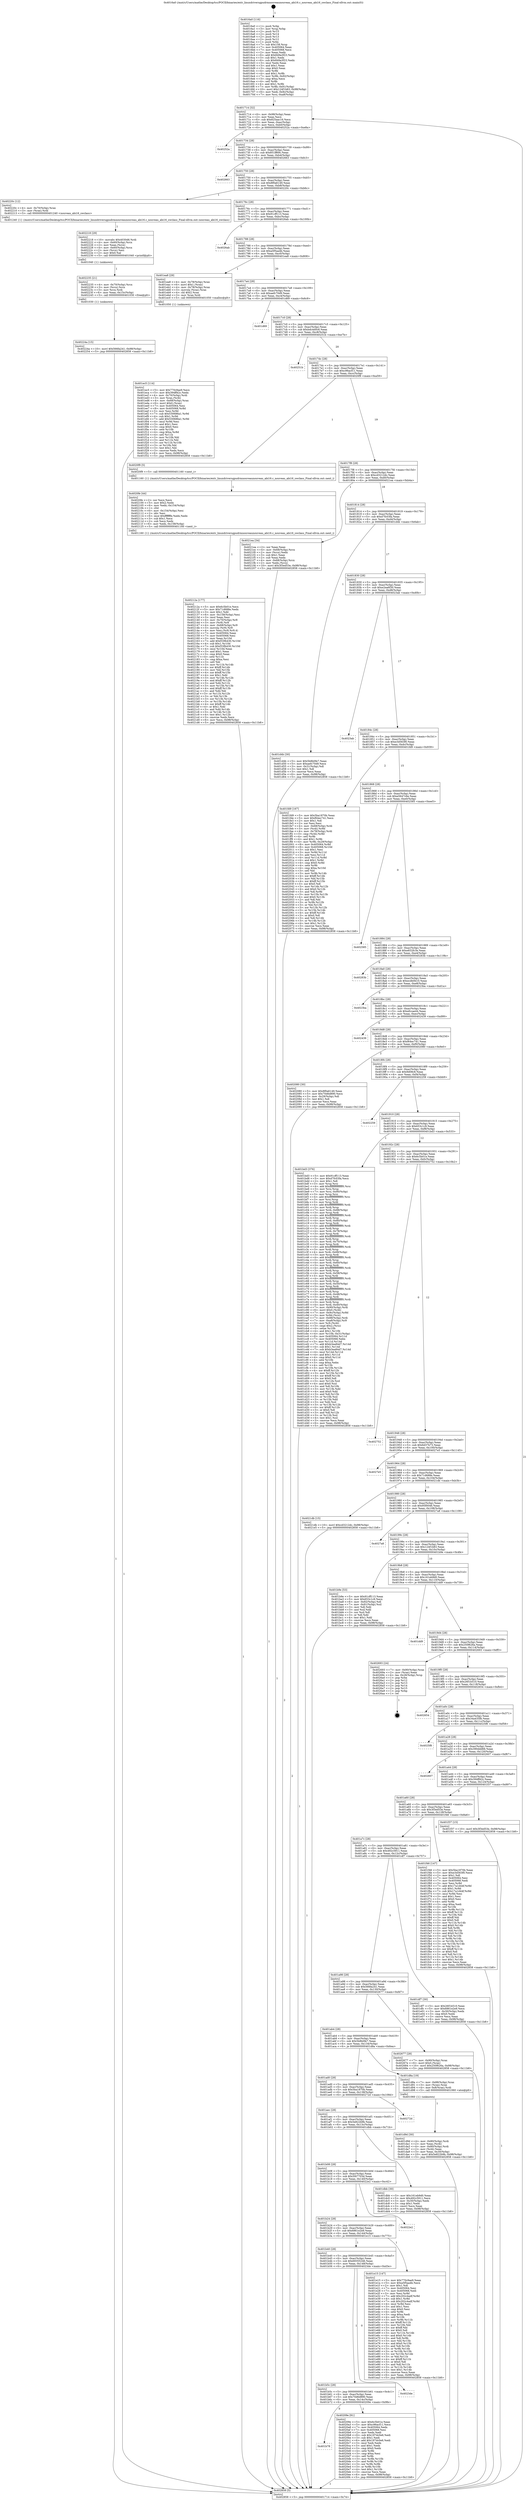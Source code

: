 digraph "0x4016a0" {
  label = "0x4016a0 (/mnt/c/Users/mathe/Desktop/tcc/POCII/binaries/extr_linuxdriversgpudrmnouveaunouveau_abi16.c_nouveau_abi16_swclass_Final-ollvm.out::main(0))"
  labelloc = "t"
  node[shape=record]

  Entry [label="",width=0.3,height=0.3,shape=circle,fillcolor=black,style=filled]
  "0x401714" [label="{
     0x401714 [32]\l
     | [instrs]\l
     &nbsp;&nbsp;0x401714 \<+6\>: mov -0x98(%rbp),%eax\l
     &nbsp;&nbsp;0x40171a \<+2\>: mov %eax,%ecx\l
     &nbsp;&nbsp;0x40171c \<+6\>: sub $0x825aac16,%ecx\l
     &nbsp;&nbsp;0x401722 \<+6\>: mov %eax,-0xac(%rbp)\l
     &nbsp;&nbsp;0x401728 \<+6\>: mov %ecx,-0xb0(%rbp)\l
     &nbsp;&nbsp;0x40172e \<+6\>: je 000000000040252a \<main+0xe8a\>\l
  }"]
  "0x40252a" [label="{
     0x40252a\l
  }", style=dashed]
  "0x401734" [label="{
     0x401734 [28]\l
     | [instrs]\l
     &nbsp;&nbsp;0x401734 \<+5\>: jmp 0000000000401739 \<main+0x99\>\l
     &nbsp;&nbsp;0x401739 \<+6\>: mov -0xac(%rbp),%eax\l
     &nbsp;&nbsp;0x40173f \<+5\>: sub $0x851ff69c,%eax\l
     &nbsp;&nbsp;0x401744 \<+6\>: mov %eax,-0xb4(%rbp)\l
     &nbsp;&nbsp;0x40174a \<+6\>: je 0000000000402663 \<main+0xfc3\>\l
  }"]
  Exit [label="",width=0.3,height=0.3,shape=circle,fillcolor=black,style=filled,peripheries=2]
  "0x402663" [label="{
     0x402663\l
  }", style=dashed]
  "0x401750" [label="{
     0x401750 [28]\l
     | [instrs]\l
     &nbsp;&nbsp;0x401750 \<+5\>: jmp 0000000000401755 \<main+0xb5\>\l
     &nbsp;&nbsp;0x401755 \<+6\>: mov -0xac(%rbp),%eax\l
     &nbsp;&nbsp;0x40175b \<+5\>: sub $0x8f0a6149,%eax\l
     &nbsp;&nbsp;0x401760 \<+6\>: mov %eax,-0xb8(%rbp)\l
     &nbsp;&nbsp;0x401766 \<+6\>: je 000000000040220c \<main+0xb6c\>\l
  }"]
  "0x40224a" [label="{
     0x40224a [15]\l
     | [instrs]\l
     &nbsp;&nbsp;0x40224a \<+10\>: movl $0x566fa241,-0x98(%rbp)\l
     &nbsp;&nbsp;0x402254 \<+5\>: jmp 0000000000402858 \<main+0x11b8\>\l
  }"]
  "0x40220c" [label="{
     0x40220c [12]\l
     | [instrs]\l
     &nbsp;&nbsp;0x40220c \<+4\>: mov -0x70(%rbp),%rax\l
     &nbsp;&nbsp;0x402210 \<+3\>: mov (%rax),%rdi\l
     &nbsp;&nbsp;0x402213 \<+5\>: call 0000000000401240 \<nouveau_abi16_swclass\>\l
     | [calls]\l
     &nbsp;&nbsp;0x401240 \{1\} (/mnt/c/Users/mathe/Desktop/tcc/POCII/binaries/extr_linuxdriversgpudrmnouveaunouveau_abi16.c_nouveau_abi16_swclass_Final-ollvm.out::nouveau_abi16_swclass)\l
  }"]
  "0x40176c" [label="{
     0x40176c [28]\l
     | [instrs]\l
     &nbsp;&nbsp;0x40176c \<+5\>: jmp 0000000000401771 \<main+0xd1\>\l
     &nbsp;&nbsp;0x401771 \<+6\>: mov -0xac(%rbp),%eax\l
     &nbsp;&nbsp;0x401777 \<+5\>: sub $0x91cff113,%eax\l
     &nbsp;&nbsp;0x40177c \<+6\>: mov %eax,-0xbc(%rbp)\l
     &nbsp;&nbsp;0x401782 \<+6\>: je 00000000004026ab \<main+0x100b\>\l
  }"]
  "0x402235" [label="{
     0x402235 [21]\l
     | [instrs]\l
     &nbsp;&nbsp;0x402235 \<+4\>: mov -0x70(%rbp),%rcx\l
     &nbsp;&nbsp;0x402239 \<+3\>: mov (%rcx),%rcx\l
     &nbsp;&nbsp;0x40223c \<+3\>: mov %rcx,%rdi\l
     &nbsp;&nbsp;0x40223f \<+6\>: mov %eax,-0x15c(%rbp)\l
     &nbsp;&nbsp;0x402245 \<+5\>: call 0000000000401030 \<free@plt\>\l
     | [calls]\l
     &nbsp;&nbsp;0x401030 \{1\} (unknown)\l
  }"]
  "0x4026ab" [label="{
     0x4026ab\l
  }", style=dashed]
  "0x401788" [label="{
     0x401788 [28]\l
     | [instrs]\l
     &nbsp;&nbsp;0x401788 \<+5\>: jmp 000000000040178d \<main+0xed\>\l
     &nbsp;&nbsp;0x40178d \<+6\>: mov -0xac(%rbp),%eax\l
     &nbsp;&nbsp;0x401793 \<+5\>: sub $0xa5f5aa4b,%eax\l
     &nbsp;&nbsp;0x401798 \<+6\>: mov %eax,-0xc0(%rbp)\l
     &nbsp;&nbsp;0x40179e \<+6\>: je 0000000000401ea8 \<main+0x808\>\l
  }"]
  "0x402218" [label="{
     0x402218 [29]\l
     | [instrs]\l
     &nbsp;&nbsp;0x402218 \<+10\>: movabs $0x4030d6,%rdi\l
     &nbsp;&nbsp;0x402222 \<+4\>: mov -0x60(%rbp),%rcx\l
     &nbsp;&nbsp;0x402226 \<+2\>: mov %eax,(%rcx)\l
     &nbsp;&nbsp;0x402228 \<+4\>: mov -0x60(%rbp),%rcx\l
     &nbsp;&nbsp;0x40222c \<+2\>: mov (%rcx),%esi\l
     &nbsp;&nbsp;0x40222e \<+2\>: mov $0x0,%al\l
     &nbsp;&nbsp;0x402230 \<+5\>: call 0000000000401040 \<printf@plt\>\l
     | [calls]\l
     &nbsp;&nbsp;0x401040 \{1\} (unknown)\l
  }"]
  "0x401ea8" [label="{
     0x401ea8 [29]\l
     | [instrs]\l
     &nbsp;&nbsp;0x401ea8 \<+4\>: mov -0x78(%rbp),%rax\l
     &nbsp;&nbsp;0x401eac \<+6\>: movl $0x1,(%rax)\l
     &nbsp;&nbsp;0x401eb2 \<+4\>: mov -0x78(%rbp),%rax\l
     &nbsp;&nbsp;0x401eb6 \<+3\>: movslq (%rax),%rax\l
     &nbsp;&nbsp;0x401eb9 \<+4\>: shl $0x2,%rax\l
     &nbsp;&nbsp;0x401ebd \<+3\>: mov %rax,%rdi\l
     &nbsp;&nbsp;0x401ec0 \<+5\>: call 0000000000401050 \<malloc@plt\>\l
     | [calls]\l
     &nbsp;&nbsp;0x401050 \{1\} (unknown)\l
  }"]
  "0x4017a4" [label="{
     0x4017a4 [28]\l
     | [instrs]\l
     &nbsp;&nbsp;0x4017a4 \<+5\>: jmp 00000000004017a9 \<main+0x109\>\l
     &nbsp;&nbsp;0x4017a9 \<+6\>: mov -0xac(%rbp),%eax\l
     &nbsp;&nbsp;0x4017af \<+5\>: sub $0xaefc70d9,%eax\l
     &nbsp;&nbsp;0x4017b4 \<+6\>: mov %eax,-0xc4(%rbp)\l
     &nbsp;&nbsp;0x4017ba \<+6\>: je 0000000000401d69 \<main+0x6c9\>\l
  }"]
  "0x40212a" [label="{
     0x40212a [177]\l
     | [instrs]\l
     &nbsp;&nbsp;0x40212a \<+5\>: mov $0x6c5b01e,%ecx\l
     &nbsp;&nbsp;0x40212f \<+5\>: mov $0x71d688e,%edx\l
     &nbsp;&nbsp;0x402134 \<+3\>: mov $0x1,%dil\l
     &nbsp;&nbsp;0x402137 \<+6\>: mov -0x158(%rbp),%esi\l
     &nbsp;&nbsp;0x40213d \<+3\>: imul %eax,%esi\l
     &nbsp;&nbsp;0x402140 \<+4\>: mov -0x70(%rbp),%r8\l
     &nbsp;&nbsp;0x402144 \<+3\>: mov (%r8),%r8\l
     &nbsp;&nbsp;0x402147 \<+4\>: mov -0x68(%rbp),%r9\l
     &nbsp;&nbsp;0x40214b \<+3\>: movslq (%r9),%r9\l
     &nbsp;&nbsp;0x40214e \<+4\>: mov %esi,(%r8,%r9,4)\l
     &nbsp;&nbsp;0x402152 \<+7\>: mov 0x405064,%eax\l
     &nbsp;&nbsp;0x402159 \<+7\>: mov 0x405068,%esi\l
     &nbsp;&nbsp;0x402160 \<+3\>: mov %eax,%r10d\l
     &nbsp;&nbsp;0x402163 \<+7\>: add $0xf33fb430,%r10d\l
     &nbsp;&nbsp;0x40216a \<+4\>: sub $0x1,%r10d\l
     &nbsp;&nbsp;0x40216e \<+7\>: sub $0xf33fb430,%r10d\l
     &nbsp;&nbsp;0x402175 \<+4\>: imul %r10d,%eax\l
     &nbsp;&nbsp;0x402179 \<+3\>: and $0x1,%eax\l
     &nbsp;&nbsp;0x40217c \<+3\>: cmp $0x0,%eax\l
     &nbsp;&nbsp;0x40217f \<+4\>: sete %r11b\l
     &nbsp;&nbsp;0x402183 \<+3\>: cmp $0xa,%esi\l
     &nbsp;&nbsp;0x402186 \<+3\>: setl %bl\l
     &nbsp;&nbsp;0x402189 \<+3\>: mov %r11b,%r14b\l
     &nbsp;&nbsp;0x40218c \<+4\>: xor $0xff,%r14b\l
     &nbsp;&nbsp;0x402190 \<+3\>: mov %bl,%r15b\l
     &nbsp;&nbsp;0x402193 \<+4\>: xor $0xff,%r15b\l
     &nbsp;&nbsp;0x402197 \<+4\>: xor $0x1,%dil\l
     &nbsp;&nbsp;0x40219b \<+3\>: mov %r14b,%r12b\l
     &nbsp;&nbsp;0x40219e \<+4\>: and $0xff,%r12b\l
     &nbsp;&nbsp;0x4021a2 \<+3\>: and %dil,%r11b\l
     &nbsp;&nbsp;0x4021a5 \<+3\>: mov %r15b,%r13b\l
     &nbsp;&nbsp;0x4021a8 \<+4\>: and $0xff,%r13b\l
     &nbsp;&nbsp;0x4021ac \<+3\>: and %dil,%bl\l
     &nbsp;&nbsp;0x4021af \<+3\>: or %r11b,%r12b\l
     &nbsp;&nbsp;0x4021b2 \<+3\>: or %bl,%r13b\l
     &nbsp;&nbsp;0x4021b5 \<+3\>: xor %r13b,%r12b\l
     &nbsp;&nbsp;0x4021b8 \<+3\>: or %r15b,%r14b\l
     &nbsp;&nbsp;0x4021bb \<+4\>: xor $0xff,%r14b\l
     &nbsp;&nbsp;0x4021bf \<+4\>: or $0x1,%dil\l
     &nbsp;&nbsp;0x4021c3 \<+3\>: and %dil,%r14b\l
     &nbsp;&nbsp;0x4021c6 \<+3\>: or %r14b,%r12b\l
     &nbsp;&nbsp;0x4021c9 \<+4\>: test $0x1,%r12b\l
     &nbsp;&nbsp;0x4021cd \<+3\>: cmovne %edx,%ecx\l
     &nbsp;&nbsp;0x4021d0 \<+6\>: mov %ecx,-0x98(%rbp)\l
     &nbsp;&nbsp;0x4021d6 \<+5\>: jmp 0000000000402858 \<main+0x11b8\>\l
  }"]
  "0x401d69" [label="{
     0x401d69\l
  }", style=dashed]
  "0x4017c0" [label="{
     0x4017c0 [28]\l
     | [instrs]\l
     &nbsp;&nbsp;0x4017c0 \<+5\>: jmp 00000000004017c5 \<main+0x125\>\l
     &nbsp;&nbsp;0x4017c5 \<+6\>: mov -0xac(%rbp),%eax\l
     &nbsp;&nbsp;0x4017cb \<+5\>: sub $0xbdc4d0c6,%eax\l
     &nbsp;&nbsp;0x4017d0 \<+6\>: mov %eax,-0xc8(%rbp)\l
     &nbsp;&nbsp;0x4017d6 \<+6\>: je 000000000040251b \<main+0xe7b\>\l
  }"]
  "0x4020fe" [label="{
     0x4020fe [44]\l
     | [instrs]\l
     &nbsp;&nbsp;0x4020fe \<+2\>: xor %ecx,%ecx\l
     &nbsp;&nbsp;0x402100 \<+5\>: mov $0x2,%edx\l
     &nbsp;&nbsp;0x402105 \<+6\>: mov %edx,-0x154(%rbp)\l
     &nbsp;&nbsp;0x40210b \<+1\>: cltd\l
     &nbsp;&nbsp;0x40210c \<+6\>: mov -0x154(%rbp),%esi\l
     &nbsp;&nbsp;0x402112 \<+2\>: idiv %esi\l
     &nbsp;&nbsp;0x402114 \<+6\>: imul $0xfffffffe,%edx,%edx\l
     &nbsp;&nbsp;0x40211a \<+3\>: sub $0x1,%ecx\l
     &nbsp;&nbsp;0x40211d \<+2\>: sub %ecx,%edx\l
     &nbsp;&nbsp;0x40211f \<+6\>: mov %edx,-0x158(%rbp)\l
     &nbsp;&nbsp;0x402125 \<+5\>: call 0000000000401160 \<next_i\>\l
     | [calls]\l
     &nbsp;&nbsp;0x401160 \{1\} (/mnt/c/Users/mathe/Desktop/tcc/POCII/binaries/extr_linuxdriversgpudrmnouveaunouveau_abi16.c_nouveau_abi16_swclass_Final-ollvm.out::next_i)\l
  }"]
  "0x40251b" [label="{
     0x40251b\l
  }", style=dashed]
  "0x4017dc" [label="{
     0x4017dc [28]\l
     | [instrs]\l
     &nbsp;&nbsp;0x4017dc \<+5\>: jmp 00000000004017e1 \<main+0x141\>\l
     &nbsp;&nbsp;0x4017e1 \<+6\>: mov -0xac(%rbp),%eax\l
     &nbsp;&nbsp;0x4017e7 \<+5\>: sub $0xc96acf11,%eax\l
     &nbsp;&nbsp;0x4017ec \<+6\>: mov %eax,-0xcc(%rbp)\l
     &nbsp;&nbsp;0x4017f2 \<+6\>: je 00000000004020f9 \<main+0xa59\>\l
  }"]
  "0x401b78" [label="{
     0x401b78\l
  }", style=dashed]
  "0x4020f9" [label="{
     0x4020f9 [5]\l
     | [instrs]\l
     &nbsp;&nbsp;0x4020f9 \<+5\>: call 0000000000401160 \<next_i\>\l
     | [calls]\l
     &nbsp;&nbsp;0x401160 \{1\} (/mnt/c/Users/mathe/Desktop/tcc/POCII/binaries/extr_linuxdriversgpudrmnouveaunouveau_abi16.c_nouveau_abi16_swclass_Final-ollvm.out::next_i)\l
  }"]
  "0x4017f8" [label="{
     0x4017f8 [28]\l
     | [instrs]\l
     &nbsp;&nbsp;0x4017f8 \<+5\>: jmp 00000000004017fd \<main+0x15d\>\l
     &nbsp;&nbsp;0x4017fd \<+6\>: mov -0xac(%rbp),%eax\l
     &nbsp;&nbsp;0x401803 \<+5\>: sub $0xcd3212dc,%eax\l
     &nbsp;&nbsp;0x401808 \<+6\>: mov %eax,-0xd0(%rbp)\l
     &nbsp;&nbsp;0x40180e \<+6\>: je 00000000004021ea \<main+0xb4a\>\l
  }"]
  "0x40209e" [label="{
     0x40209e [91]\l
     | [instrs]\l
     &nbsp;&nbsp;0x40209e \<+5\>: mov $0x6c5b01e,%eax\l
     &nbsp;&nbsp;0x4020a3 \<+5\>: mov $0xc96acf11,%ecx\l
     &nbsp;&nbsp;0x4020a8 \<+7\>: mov 0x405064,%edx\l
     &nbsp;&nbsp;0x4020af \<+7\>: mov 0x405068,%esi\l
     &nbsp;&nbsp;0x4020b6 \<+2\>: mov %edx,%edi\l
     &nbsp;&nbsp;0x4020b8 \<+6\>: sub $0x197dc0e6,%edi\l
     &nbsp;&nbsp;0x4020be \<+3\>: sub $0x1,%edi\l
     &nbsp;&nbsp;0x4020c1 \<+6\>: add $0x197dc0e6,%edi\l
     &nbsp;&nbsp;0x4020c7 \<+3\>: imul %edi,%edx\l
     &nbsp;&nbsp;0x4020ca \<+3\>: and $0x1,%edx\l
     &nbsp;&nbsp;0x4020cd \<+3\>: cmp $0x0,%edx\l
     &nbsp;&nbsp;0x4020d0 \<+4\>: sete %r8b\l
     &nbsp;&nbsp;0x4020d4 \<+3\>: cmp $0xa,%esi\l
     &nbsp;&nbsp;0x4020d7 \<+4\>: setl %r9b\l
     &nbsp;&nbsp;0x4020db \<+3\>: mov %r8b,%r10b\l
     &nbsp;&nbsp;0x4020de \<+3\>: and %r9b,%r10b\l
     &nbsp;&nbsp;0x4020e1 \<+3\>: xor %r9b,%r8b\l
     &nbsp;&nbsp;0x4020e4 \<+3\>: or %r8b,%r10b\l
     &nbsp;&nbsp;0x4020e7 \<+4\>: test $0x1,%r10b\l
     &nbsp;&nbsp;0x4020eb \<+3\>: cmovne %ecx,%eax\l
     &nbsp;&nbsp;0x4020ee \<+6\>: mov %eax,-0x98(%rbp)\l
     &nbsp;&nbsp;0x4020f4 \<+5\>: jmp 0000000000402858 \<main+0x11b8\>\l
  }"]
  "0x4021ea" [label="{
     0x4021ea [34]\l
     | [instrs]\l
     &nbsp;&nbsp;0x4021ea \<+2\>: xor %eax,%eax\l
     &nbsp;&nbsp;0x4021ec \<+4\>: mov -0x68(%rbp),%rcx\l
     &nbsp;&nbsp;0x4021f0 \<+2\>: mov (%rcx),%edx\l
     &nbsp;&nbsp;0x4021f2 \<+3\>: sub $0x1,%eax\l
     &nbsp;&nbsp;0x4021f5 \<+2\>: sub %eax,%edx\l
     &nbsp;&nbsp;0x4021f7 \<+4\>: mov -0x68(%rbp),%rcx\l
     &nbsp;&nbsp;0x4021fb \<+2\>: mov %edx,(%rcx)\l
     &nbsp;&nbsp;0x4021fd \<+10\>: movl $0x3f3ed53e,-0x98(%rbp)\l
     &nbsp;&nbsp;0x402207 \<+5\>: jmp 0000000000402858 \<main+0x11b8\>\l
  }"]
  "0x401814" [label="{
     0x401814 [28]\l
     | [instrs]\l
     &nbsp;&nbsp;0x401814 \<+5\>: jmp 0000000000401819 \<main+0x179\>\l
     &nbsp;&nbsp;0x401819 \<+6\>: mov -0xac(%rbp),%eax\l
     &nbsp;&nbsp;0x40181f \<+5\>: sub $0xd7fc03fa,%eax\l
     &nbsp;&nbsp;0x401824 \<+6\>: mov %eax,-0xd4(%rbp)\l
     &nbsp;&nbsp;0x40182a \<+6\>: je 0000000000401d4b \<main+0x6ab\>\l
  }"]
  "0x401b5c" [label="{
     0x401b5c [28]\l
     | [instrs]\l
     &nbsp;&nbsp;0x401b5c \<+5\>: jmp 0000000000401b61 \<main+0x4c1\>\l
     &nbsp;&nbsp;0x401b61 \<+6\>: mov -0xac(%rbp),%eax\l
     &nbsp;&nbsp;0x401b67 \<+5\>: sub $0x70d6d890,%eax\l
     &nbsp;&nbsp;0x401b6c \<+6\>: mov %eax,-0x14c(%rbp)\l
     &nbsp;&nbsp;0x401b72 \<+6\>: je 000000000040209e \<main+0x9fe\>\l
  }"]
  "0x401d4b" [label="{
     0x401d4b [30]\l
     | [instrs]\l
     &nbsp;&nbsp;0x401d4b \<+5\>: mov $0x5b8b0fe7,%eax\l
     &nbsp;&nbsp;0x401d50 \<+5\>: mov $0xaefc70d9,%ecx\l
     &nbsp;&nbsp;0x401d55 \<+3\>: mov -0x31(%rbp),%dl\l
     &nbsp;&nbsp;0x401d58 \<+3\>: test $0x1,%dl\l
     &nbsp;&nbsp;0x401d5b \<+3\>: cmovne %ecx,%eax\l
     &nbsp;&nbsp;0x401d5e \<+6\>: mov %eax,-0x98(%rbp)\l
     &nbsp;&nbsp;0x401d64 \<+5\>: jmp 0000000000402858 \<main+0x11b8\>\l
  }"]
  "0x401830" [label="{
     0x401830 [28]\l
     | [instrs]\l
     &nbsp;&nbsp;0x401830 \<+5\>: jmp 0000000000401835 \<main+0x195\>\l
     &nbsp;&nbsp;0x401835 \<+6\>: mov -0xac(%rbp),%eax\l
     &nbsp;&nbsp;0x40183b \<+5\>: sub $0xe2ea6f30,%eax\l
     &nbsp;&nbsp;0x401840 \<+6\>: mov %eax,-0xd8(%rbp)\l
     &nbsp;&nbsp;0x401846 \<+6\>: je 00000000004023ab \<main+0xd0b\>\l
  }"]
  "0x4023de" [label="{
     0x4023de\l
  }", style=dashed]
  "0x4023ab" [label="{
     0x4023ab\l
  }", style=dashed]
  "0x40184c" [label="{
     0x40184c [28]\l
     | [instrs]\l
     &nbsp;&nbsp;0x40184c \<+5\>: jmp 0000000000401851 \<main+0x1b1\>\l
     &nbsp;&nbsp;0x401851 \<+6\>: mov -0xac(%rbp),%eax\l
     &nbsp;&nbsp;0x401857 \<+5\>: sub $0xe3d563f0,%eax\l
     &nbsp;&nbsp;0x40185c \<+6\>: mov %eax,-0xdc(%rbp)\l
     &nbsp;&nbsp;0x401862 \<+6\>: je 0000000000401fd9 \<main+0x939\>\l
  }"]
  "0x401ec5" [label="{
     0x401ec5 [114]\l
     | [instrs]\l
     &nbsp;&nbsp;0x401ec5 \<+5\>: mov $0x770c9ae9,%ecx\l
     &nbsp;&nbsp;0x401eca \<+5\>: mov $0x394ff42c,%edx\l
     &nbsp;&nbsp;0x401ecf \<+4\>: mov -0x70(%rbp),%rdi\l
     &nbsp;&nbsp;0x401ed3 \<+3\>: mov %rax,(%rdi)\l
     &nbsp;&nbsp;0x401ed6 \<+4\>: mov -0x68(%rbp),%rax\l
     &nbsp;&nbsp;0x401eda \<+6\>: movl $0x0,(%rax)\l
     &nbsp;&nbsp;0x401ee0 \<+7\>: mov 0x405064,%esi\l
     &nbsp;&nbsp;0x401ee7 \<+8\>: mov 0x405068,%r8d\l
     &nbsp;&nbsp;0x401eef \<+3\>: mov %esi,%r9d\l
     &nbsp;&nbsp;0x401ef2 \<+7\>: sub $0x530686a1,%r9d\l
     &nbsp;&nbsp;0x401ef9 \<+4\>: sub $0x1,%r9d\l
     &nbsp;&nbsp;0x401efd \<+7\>: add $0x530686a1,%r9d\l
     &nbsp;&nbsp;0x401f04 \<+4\>: imul %r9d,%esi\l
     &nbsp;&nbsp;0x401f08 \<+3\>: and $0x1,%esi\l
     &nbsp;&nbsp;0x401f0b \<+3\>: cmp $0x0,%esi\l
     &nbsp;&nbsp;0x401f0e \<+4\>: sete %r10b\l
     &nbsp;&nbsp;0x401f12 \<+4\>: cmp $0xa,%r8d\l
     &nbsp;&nbsp;0x401f16 \<+4\>: setl %r11b\l
     &nbsp;&nbsp;0x401f1a \<+3\>: mov %r10b,%bl\l
     &nbsp;&nbsp;0x401f1d \<+3\>: and %r11b,%bl\l
     &nbsp;&nbsp;0x401f20 \<+3\>: xor %r11b,%r10b\l
     &nbsp;&nbsp;0x401f23 \<+3\>: or %r10b,%bl\l
     &nbsp;&nbsp;0x401f26 \<+3\>: test $0x1,%bl\l
     &nbsp;&nbsp;0x401f29 \<+3\>: cmovne %edx,%ecx\l
     &nbsp;&nbsp;0x401f2c \<+6\>: mov %ecx,-0x98(%rbp)\l
     &nbsp;&nbsp;0x401f32 \<+5\>: jmp 0000000000402858 \<main+0x11b8\>\l
  }"]
  "0x401fd9" [label="{
     0x401fd9 [167]\l
     | [instrs]\l
     &nbsp;&nbsp;0x401fd9 \<+5\>: mov $0x5ba1870b,%eax\l
     &nbsp;&nbsp;0x401fde \<+5\>: mov $0xf64ec741,%ecx\l
     &nbsp;&nbsp;0x401fe3 \<+2\>: mov $0x1,%dl\l
     &nbsp;&nbsp;0x401fe5 \<+2\>: xor %esi,%esi\l
     &nbsp;&nbsp;0x401fe7 \<+4\>: mov -0x68(%rbp),%rdi\l
     &nbsp;&nbsp;0x401feb \<+3\>: mov (%rdi),%r8d\l
     &nbsp;&nbsp;0x401fee \<+4\>: mov -0x78(%rbp),%rdi\l
     &nbsp;&nbsp;0x401ff2 \<+3\>: cmp (%rdi),%r8d\l
     &nbsp;&nbsp;0x401ff5 \<+4\>: setl %r9b\l
     &nbsp;&nbsp;0x401ff9 \<+4\>: and $0x1,%r9b\l
     &nbsp;&nbsp;0x401ffd \<+4\>: mov %r9b,-0x29(%rbp)\l
     &nbsp;&nbsp;0x402001 \<+8\>: mov 0x405064,%r8d\l
     &nbsp;&nbsp;0x402009 \<+8\>: mov 0x405068,%r10d\l
     &nbsp;&nbsp;0x402011 \<+3\>: sub $0x1,%esi\l
     &nbsp;&nbsp;0x402014 \<+3\>: mov %r8d,%r11d\l
     &nbsp;&nbsp;0x402017 \<+3\>: add %esi,%r11d\l
     &nbsp;&nbsp;0x40201a \<+4\>: imul %r11d,%r8d\l
     &nbsp;&nbsp;0x40201e \<+4\>: and $0x1,%r8d\l
     &nbsp;&nbsp;0x402022 \<+4\>: cmp $0x0,%r8d\l
     &nbsp;&nbsp;0x402026 \<+4\>: sete %r9b\l
     &nbsp;&nbsp;0x40202a \<+4\>: cmp $0xa,%r10d\l
     &nbsp;&nbsp;0x40202e \<+3\>: setl %bl\l
     &nbsp;&nbsp;0x402031 \<+3\>: mov %r9b,%r14b\l
     &nbsp;&nbsp;0x402034 \<+4\>: xor $0xff,%r14b\l
     &nbsp;&nbsp;0x402038 \<+3\>: mov %bl,%r15b\l
     &nbsp;&nbsp;0x40203b \<+4\>: xor $0xff,%r15b\l
     &nbsp;&nbsp;0x40203f \<+3\>: xor $0x0,%dl\l
     &nbsp;&nbsp;0x402042 \<+3\>: mov %r14b,%r12b\l
     &nbsp;&nbsp;0x402045 \<+4\>: and $0x0,%r12b\l
     &nbsp;&nbsp;0x402049 \<+3\>: and %dl,%r9b\l
     &nbsp;&nbsp;0x40204c \<+3\>: mov %r15b,%r13b\l
     &nbsp;&nbsp;0x40204f \<+4\>: and $0x0,%r13b\l
     &nbsp;&nbsp;0x402053 \<+2\>: and %dl,%bl\l
     &nbsp;&nbsp;0x402055 \<+3\>: or %r9b,%r12b\l
     &nbsp;&nbsp;0x402058 \<+3\>: or %bl,%r13b\l
     &nbsp;&nbsp;0x40205b \<+3\>: xor %r13b,%r12b\l
     &nbsp;&nbsp;0x40205e \<+3\>: or %r15b,%r14b\l
     &nbsp;&nbsp;0x402061 \<+4\>: xor $0xff,%r14b\l
     &nbsp;&nbsp;0x402065 \<+3\>: or $0x0,%dl\l
     &nbsp;&nbsp;0x402068 \<+3\>: and %dl,%r14b\l
     &nbsp;&nbsp;0x40206b \<+3\>: or %r14b,%r12b\l
     &nbsp;&nbsp;0x40206e \<+4\>: test $0x1,%r12b\l
     &nbsp;&nbsp;0x402072 \<+3\>: cmovne %ecx,%eax\l
     &nbsp;&nbsp;0x402075 \<+6\>: mov %eax,-0x98(%rbp)\l
     &nbsp;&nbsp;0x40207b \<+5\>: jmp 0000000000402858 \<main+0x11b8\>\l
  }"]
  "0x401868" [label="{
     0x401868 [28]\l
     | [instrs]\l
     &nbsp;&nbsp;0x401868 \<+5\>: jmp 000000000040186d \<main+0x1cd\>\l
     &nbsp;&nbsp;0x40186d \<+6\>: mov -0xac(%rbp),%eax\l
     &nbsp;&nbsp;0x401873 \<+5\>: sub $0xe5647c6e,%eax\l
     &nbsp;&nbsp;0x401878 \<+6\>: mov %eax,-0xe0(%rbp)\l
     &nbsp;&nbsp;0x40187e \<+6\>: je 0000000000402585 \<main+0xee5\>\l
  }"]
  "0x401b40" [label="{
     0x401b40 [28]\l
     | [instrs]\l
     &nbsp;&nbsp;0x401b40 \<+5\>: jmp 0000000000401b45 \<main+0x4a5\>\l
     &nbsp;&nbsp;0x401b45 \<+6\>: mov -0xac(%rbp),%eax\l
     &nbsp;&nbsp;0x401b4b \<+5\>: sub $0x69355246,%eax\l
     &nbsp;&nbsp;0x401b50 \<+6\>: mov %eax,-0x148(%rbp)\l
     &nbsp;&nbsp;0x401b56 \<+6\>: je 00000000004023de \<main+0xd3e\>\l
  }"]
  "0x402585" [label="{
     0x402585\l
  }", style=dashed]
  "0x401884" [label="{
     0x401884 [28]\l
     | [instrs]\l
     &nbsp;&nbsp;0x401884 \<+5\>: jmp 0000000000401889 \<main+0x1e9\>\l
     &nbsp;&nbsp;0x401889 \<+6\>: mov -0xac(%rbp),%eax\l
     &nbsp;&nbsp;0x40188f \<+5\>: sub $0xe832fc3e,%eax\l
     &nbsp;&nbsp;0x401894 \<+6\>: mov %eax,-0xe4(%rbp)\l
     &nbsp;&nbsp;0x40189a \<+6\>: je 000000000040283b \<main+0x119b\>\l
  }"]
  "0x401e15" [label="{
     0x401e15 [147]\l
     | [instrs]\l
     &nbsp;&nbsp;0x401e15 \<+5\>: mov $0x770c9ae9,%eax\l
     &nbsp;&nbsp;0x401e1a \<+5\>: mov $0xa5f5aa4b,%ecx\l
     &nbsp;&nbsp;0x401e1f \<+2\>: mov $0x1,%dl\l
     &nbsp;&nbsp;0x401e21 \<+7\>: mov 0x405064,%esi\l
     &nbsp;&nbsp;0x401e28 \<+7\>: mov 0x405068,%edi\l
     &nbsp;&nbsp;0x401e2f \<+3\>: mov %esi,%r8d\l
     &nbsp;&nbsp;0x401e32 \<+7\>: add $0x202c4adf,%r8d\l
     &nbsp;&nbsp;0x401e39 \<+4\>: sub $0x1,%r8d\l
     &nbsp;&nbsp;0x401e3d \<+7\>: sub $0x202c4adf,%r8d\l
     &nbsp;&nbsp;0x401e44 \<+4\>: imul %r8d,%esi\l
     &nbsp;&nbsp;0x401e48 \<+3\>: and $0x1,%esi\l
     &nbsp;&nbsp;0x401e4b \<+3\>: cmp $0x0,%esi\l
     &nbsp;&nbsp;0x401e4e \<+4\>: sete %r9b\l
     &nbsp;&nbsp;0x401e52 \<+3\>: cmp $0xa,%edi\l
     &nbsp;&nbsp;0x401e55 \<+4\>: setl %r10b\l
     &nbsp;&nbsp;0x401e59 \<+3\>: mov %r9b,%r11b\l
     &nbsp;&nbsp;0x401e5c \<+4\>: xor $0xff,%r11b\l
     &nbsp;&nbsp;0x401e60 \<+3\>: mov %r10b,%bl\l
     &nbsp;&nbsp;0x401e63 \<+3\>: xor $0xff,%bl\l
     &nbsp;&nbsp;0x401e66 \<+3\>: xor $0x0,%dl\l
     &nbsp;&nbsp;0x401e69 \<+3\>: mov %r11b,%r14b\l
     &nbsp;&nbsp;0x401e6c \<+4\>: and $0x0,%r14b\l
     &nbsp;&nbsp;0x401e70 \<+3\>: and %dl,%r9b\l
     &nbsp;&nbsp;0x401e73 \<+3\>: mov %bl,%r15b\l
     &nbsp;&nbsp;0x401e76 \<+4\>: and $0x0,%r15b\l
     &nbsp;&nbsp;0x401e7a \<+3\>: and %dl,%r10b\l
     &nbsp;&nbsp;0x401e7d \<+3\>: or %r9b,%r14b\l
     &nbsp;&nbsp;0x401e80 \<+3\>: or %r10b,%r15b\l
     &nbsp;&nbsp;0x401e83 \<+3\>: xor %r15b,%r14b\l
     &nbsp;&nbsp;0x401e86 \<+3\>: or %bl,%r11b\l
     &nbsp;&nbsp;0x401e89 \<+4\>: xor $0xff,%r11b\l
     &nbsp;&nbsp;0x401e8d \<+3\>: or $0x0,%dl\l
     &nbsp;&nbsp;0x401e90 \<+3\>: and %dl,%r11b\l
     &nbsp;&nbsp;0x401e93 \<+3\>: or %r11b,%r14b\l
     &nbsp;&nbsp;0x401e96 \<+4\>: test $0x1,%r14b\l
     &nbsp;&nbsp;0x401e9a \<+3\>: cmovne %ecx,%eax\l
     &nbsp;&nbsp;0x401e9d \<+6\>: mov %eax,-0x98(%rbp)\l
     &nbsp;&nbsp;0x401ea3 \<+5\>: jmp 0000000000402858 \<main+0x11b8\>\l
  }"]
  "0x40283b" [label="{
     0x40283b\l
  }", style=dashed]
  "0x4018a0" [label="{
     0x4018a0 [28]\l
     | [instrs]\l
     &nbsp;&nbsp;0x4018a0 \<+5\>: jmp 00000000004018a5 \<main+0x205\>\l
     &nbsp;&nbsp;0x4018a5 \<+6\>: mov -0xac(%rbp),%eax\l
     &nbsp;&nbsp;0x4018ab \<+5\>: sub $0xecdb0b10,%eax\l
     &nbsp;&nbsp;0x4018b0 \<+6\>: mov %eax,-0xe8(%rbp)\l
     &nbsp;&nbsp;0x4018b6 \<+6\>: je 00000000004023ba \<main+0xd1a\>\l
  }"]
  "0x401b24" [label="{
     0x401b24 [28]\l
     | [instrs]\l
     &nbsp;&nbsp;0x401b24 \<+5\>: jmp 0000000000401b29 \<main+0x489\>\l
     &nbsp;&nbsp;0x401b29 \<+6\>: mov -0xac(%rbp),%eax\l
     &nbsp;&nbsp;0x401b2f \<+5\>: sub $0x6861e2e9,%eax\l
     &nbsp;&nbsp;0x401b34 \<+6\>: mov %eax,-0x144(%rbp)\l
     &nbsp;&nbsp;0x401b3a \<+6\>: je 0000000000401e15 \<main+0x775\>\l
  }"]
  "0x4023ba" [label="{
     0x4023ba\l
  }", style=dashed]
  "0x4018bc" [label="{
     0x4018bc [28]\l
     | [instrs]\l
     &nbsp;&nbsp;0x4018bc \<+5\>: jmp 00000000004018c1 \<main+0x221\>\l
     &nbsp;&nbsp;0x4018c1 \<+6\>: mov -0xac(%rbp),%eax\l
     &nbsp;&nbsp;0x4018c7 \<+5\>: sub $0xefccae44,%eax\l
     &nbsp;&nbsp;0x4018cc \<+6\>: mov %eax,-0xec(%rbp)\l
     &nbsp;&nbsp;0x4018d2 \<+6\>: je 0000000000402439 \<main+0xd99\>\l
  }"]
  "0x4022e2" [label="{
     0x4022e2\l
  }", style=dashed]
  "0x402439" [label="{
     0x402439\l
  }", style=dashed]
  "0x4018d8" [label="{
     0x4018d8 [28]\l
     | [instrs]\l
     &nbsp;&nbsp;0x4018d8 \<+5\>: jmp 00000000004018dd \<main+0x23d\>\l
     &nbsp;&nbsp;0x4018dd \<+6\>: mov -0xac(%rbp),%eax\l
     &nbsp;&nbsp;0x4018e3 \<+5\>: sub $0xf64ec741,%eax\l
     &nbsp;&nbsp;0x4018e8 \<+6\>: mov %eax,-0xf0(%rbp)\l
     &nbsp;&nbsp;0x4018ee \<+6\>: je 0000000000402080 \<main+0x9e0\>\l
  }"]
  "0x401b08" [label="{
     0x401b08 [28]\l
     | [instrs]\l
     &nbsp;&nbsp;0x401b08 \<+5\>: jmp 0000000000401b0d \<main+0x46d\>\l
     &nbsp;&nbsp;0x401b0d \<+6\>: mov -0xac(%rbp),%eax\l
     &nbsp;&nbsp;0x401b13 \<+5\>: sub $0x5f47703d,%eax\l
     &nbsp;&nbsp;0x401b18 \<+6\>: mov %eax,-0x140(%rbp)\l
     &nbsp;&nbsp;0x401b1e \<+6\>: je 00000000004022e2 \<main+0xc42\>\l
  }"]
  "0x402080" [label="{
     0x402080 [30]\l
     | [instrs]\l
     &nbsp;&nbsp;0x402080 \<+5\>: mov $0x8f0a6149,%eax\l
     &nbsp;&nbsp;0x402085 \<+5\>: mov $0x70d6d890,%ecx\l
     &nbsp;&nbsp;0x40208a \<+3\>: mov -0x29(%rbp),%dl\l
     &nbsp;&nbsp;0x40208d \<+3\>: test $0x1,%dl\l
     &nbsp;&nbsp;0x402090 \<+3\>: cmovne %ecx,%eax\l
     &nbsp;&nbsp;0x402093 \<+6\>: mov %eax,-0x98(%rbp)\l
     &nbsp;&nbsp;0x402099 \<+5\>: jmp 0000000000402858 \<main+0x11b8\>\l
  }"]
  "0x4018f4" [label="{
     0x4018f4 [28]\l
     | [instrs]\l
     &nbsp;&nbsp;0x4018f4 \<+5\>: jmp 00000000004018f9 \<main+0x259\>\l
     &nbsp;&nbsp;0x4018f9 \<+6\>: mov -0xac(%rbp),%eax\l
     &nbsp;&nbsp;0x4018ff \<+5\>: sub $0x9d08c8,%eax\l
     &nbsp;&nbsp;0x401904 \<+6\>: mov %eax,-0xf4(%rbp)\l
     &nbsp;&nbsp;0x40190a \<+6\>: je 0000000000402259 \<main+0xbb9\>\l
  }"]
  "0x401dbb" [label="{
     0x401dbb [30]\l
     | [instrs]\l
     &nbsp;&nbsp;0x401dbb \<+5\>: mov $0x161eb9d0,%eax\l
     &nbsp;&nbsp;0x401dc0 \<+5\>: mov $0x492c5911,%ecx\l
     &nbsp;&nbsp;0x401dc5 \<+3\>: mov -0x30(%rbp),%edx\l
     &nbsp;&nbsp;0x401dc8 \<+3\>: cmp $0x1,%edx\l
     &nbsp;&nbsp;0x401dcb \<+3\>: cmovl %ecx,%eax\l
     &nbsp;&nbsp;0x401dce \<+6\>: mov %eax,-0x98(%rbp)\l
     &nbsp;&nbsp;0x401dd4 \<+5\>: jmp 0000000000402858 \<main+0x11b8\>\l
  }"]
  "0x402259" [label="{
     0x402259\l
  }", style=dashed]
  "0x401910" [label="{
     0x401910 [28]\l
     | [instrs]\l
     &nbsp;&nbsp;0x401910 \<+5\>: jmp 0000000000401915 \<main+0x275\>\l
     &nbsp;&nbsp;0x401915 \<+6\>: mov -0xac(%rbp),%eax\l
     &nbsp;&nbsp;0x40191b \<+5\>: sub $0x653c1c9,%eax\l
     &nbsp;&nbsp;0x401920 \<+6\>: mov %eax,-0xf8(%rbp)\l
     &nbsp;&nbsp;0x401926 \<+6\>: je 0000000000401bd3 \<main+0x533\>\l
  }"]
  "0x401aec" [label="{
     0x401aec [28]\l
     | [instrs]\l
     &nbsp;&nbsp;0x401aec \<+5\>: jmp 0000000000401af1 \<main+0x451\>\l
     &nbsp;&nbsp;0x401af1 \<+6\>: mov -0xac(%rbp),%eax\l
     &nbsp;&nbsp;0x401af7 \<+5\>: sub $0x5e822b9b,%eax\l
     &nbsp;&nbsp;0x401afc \<+6\>: mov %eax,-0x13c(%rbp)\l
     &nbsp;&nbsp;0x401b02 \<+6\>: je 0000000000401dbb \<main+0x71b\>\l
  }"]
  "0x401bd3" [label="{
     0x401bd3 [376]\l
     | [instrs]\l
     &nbsp;&nbsp;0x401bd3 \<+5\>: mov $0x91cff113,%eax\l
     &nbsp;&nbsp;0x401bd8 \<+5\>: mov $0xd7fc03fa,%ecx\l
     &nbsp;&nbsp;0x401bdd \<+2\>: mov $0x1,%dl\l
     &nbsp;&nbsp;0x401bdf \<+3\>: mov %rsp,%rsi\l
     &nbsp;&nbsp;0x401be2 \<+4\>: add $0xfffffffffffffff0,%rsi\l
     &nbsp;&nbsp;0x401be6 \<+3\>: mov %rsi,%rsp\l
     &nbsp;&nbsp;0x401be9 \<+7\>: mov %rsi,-0x90(%rbp)\l
     &nbsp;&nbsp;0x401bf0 \<+3\>: mov %rsp,%rsi\l
     &nbsp;&nbsp;0x401bf3 \<+4\>: add $0xfffffffffffffff0,%rsi\l
     &nbsp;&nbsp;0x401bf7 \<+3\>: mov %rsi,%rsp\l
     &nbsp;&nbsp;0x401bfa \<+3\>: mov %rsp,%rdi\l
     &nbsp;&nbsp;0x401bfd \<+4\>: add $0xfffffffffffffff0,%rdi\l
     &nbsp;&nbsp;0x401c01 \<+3\>: mov %rdi,%rsp\l
     &nbsp;&nbsp;0x401c04 \<+7\>: mov %rdi,-0x88(%rbp)\l
     &nbsp;&nbsp;0x401c0b \<+3\>: mov %rsp,%rdi\l
     &nbsp;&nbsp;0x401c0e \<+4\>: add $0xfffffffffffffff0,%rdi\l
     &nbsp;&nbsp;0x401c12 \<+3\>: mov %rdi,%rsp\l
     &nbsp;&nbsp;0x401c15 \<+4\>: mov %rdi,-0x80(%rbp)\l
     &nbsp;&nbsp;0x401c19 \<+3\>: mov %rsp,%rdi\l
     &nbsp;&nbsp;0x401c1c \<+4\>: add $0xfffffffffffffff0,%rdi\l
     &nbsp;&nbsp;0x401c20 \<+3\>: mov %rdi,%rsp\l
     &nbsp;&nbsp;0x401c23 \<+4\>: mov %rdi,-0x78(%rbp)\l
     &nbsp;&nbsp;0x401c27 \<+3\>: mov %rsp,%rdi\l
     &nbsp;&nbsp;0x401c2a \<+4\>: add $0xfffffffffffffff0,%rdi\l
     &nbsp;&nbsp;0x401c2e \<+3\>: mov %rdi,%rsp\l
     &nbsp;&nbsp;0x401c31 \<+4\>: mov %rdi,-0x70(%rbp)\l
     &nbsp;&nbsp;0x401c35 \<+3\>: mov %rsp,%rdi\l
     &nbsp;&nbsp;0x401c38 \<+4\>: add $0xfffffffffffffff0,%rdi\l
     &nbsp;&nbsp;0x401c3c \<+3\>: mov %rdi,%rsp\l
     &nbsp;&nbsp;0x401c3f \<+4\>: mov %rdi,-0x68(%rbp)\l
     &nbsp;&nbsp;0x401c43 \<+3\>: mov %rsp,%rdi\l
     &nbsp;&nbsp;0x401c46 \<+4\>: add $0xfffffffffffffff0,%rdi\l
     &nbsp;&nbsp;0x401c4a \<+3\>: mov %rdi,%rsp\l
     &nbsp;&nbsp;0x401c4d \<+4\>: mov %rdi,-0x60(%rbp)\l
     &nbsp;&nbsp;0x401c51 \<+3\>: mov %rsp,%rdi\l
     &nbsp;&nbsp;0x401c54 \<+4\>: add $0xfffffffffffffff0,%rdi\l
     &nbsp;&nbsp;0x401c58 \<+3\>: mov %rdi,%rsp\l
     &nbsp;&nbsp;0x401c5b \<+4\>: mov %rdi,-0x58(%rbp)\l
     &nbsp;&nbsp;0x401c5f \<+3\>: mov %rsp,%rdi\l
     &nbsp;&nbsp;0x401c62 \<+4\>: add $0xfffffffffffffff0,%rdi\l
     &nbsp;&nbsp;0x401c66 \<+3\>: mov %rdi,%rsp\l
     &nbsp;&nbsp;0x401c69 \<+4\>: mov %rdi,-0x50(%rbp)\l
     &nbsp;&nbsp;0x401c6d \<+3\>: mov %rsp,%rdi\l
     &nbsp;&nbsp;0x401c70 \<+4\>: add $0xfffffffffffffff0,%rdi\l
     &nbsp;&nbsp;0x401c74 \<+3\>: mov %rdi,%rsp\l
     &nbsp;&nbsp;0x401c77 \<+4\>: mov %rdi,-0x48(%rbp)\l
     &nbsp;&nbsp;0x401c7b \<+3\>: mov %rsp,%rdi\l
     &nbsp;&nbsp;0x401c7e \<+4\>: add $0xfffffffffffffff0,%rdi\l
     &nbsp;&nbsp;0x401c82 \<+3\>: mov %rdi,%rsp\l
     &nbsp;&nbsp;0x401c85 \<+4\>: mov %rdi,-0x40(%rbp)\l
     &nbsp;&nbsp;0x401c89 \<+7\>: mov -0x90(%rbp),%rdi\l
     &nbsp;&nbsp;0x401c90 \<+6\>: movl $0x0,(%rdi)\l
     &nbsp;&nbsp;0x401c96 \<+7\>: mov -0x9c(%rbp),%r8d\l
     &nbsp;&nbsp;0x401c9d \<+3\>: mov %r8d,(%rsi)\l
     &nbsp;&nbsp;0x401ca0 \<+7\>: mov -0x88(%rbp),%rdi\l
     &nbsp;&nbsp;0x401ca7 \<+7\>: mov -0xa8(%rbp),%r9\l
     &nbsp;&nbsp;0x401cae \<+3\>: mov %r9,(%rdi)\l
     &nbsp;&nbsp;0x401cb1 \<+3\>: cmpl $0x2,(%rsi)\l
     &nbsp;&nbsp;0x401cb4 \<+4\>: setne %r10b\l
     &nbsp;&nbsp;0x401cb8 \<+4\>: and $0x1,%r10b\l
     &nbsp;&nbsp;0x401cbc \<+4\>: mov %r10b,-0x31(%rbp)\l
     &nbsp;&nbsp;0x401cc0 \<+8\>: mov 0x405064,%r11d\l
     &nbsp;&nbsp;0x401cc8 \<+7\>: mov 0x405068,%ebx\l
     &nbsp;&nbsp;0x401ccf \<+3\>: mov %r11d,%r14d\l
     &nbsp;&nbsp;0x401cd2 \<+7\>: add $0xb3ea84d7,%r14d\l
     &nbsp;&nbsp;0x401cd9 \<+4\>: sub $0x1,%r14d\l
     &nbsp;&nbsp;0x401cdd \<+7\>: sub $0xb3ea84d7,%r14d\l
     &nbsp;&nbsp;0x401ce4 \<+4\>: imul %r14d,%r11d\l
     &nbsp;&nbsp;0x401ce8 \<+4\>: and $0x1,%r11d\l
     &nbsp;&nbsp;0x401cec \<+4\>: cmp $0x0,%r11d\l
     &nbsp;&nbsp;0x401cf0 \<+4\>: sete %r10b\l
     &nbsp;&nbsp;0x401cf4 \<+3\>: cmp $0xa,%ebx\l
     &nbsp;&nbsp;0x401cf7 \<+4\>: setl %r15b\l
     &nbsp;&nbsp;0x401cfb \<+3\>: mov %r10b,%r12b\l
     &nbsp;&nbsp;0x401cfe \<+4\>: xor $0xff,%r12b\l
     &nbsp;&nbsp;0x401d02 \<+3\>: mov %r15b,%r13b\l
     &nbsp;&nbsp;0x401d05 \<+4\>: xor $0xff,%r13b\l
     &nbsp;&nbsp;0x401d09 \<+3\>: xor $0x0,%dl\l
     &nbsp;&nbsp;0x401d0c \<+3\>: mov %r12b,%sil\l
     &nbsp;&nbsp;0x401d0f \<+4\>: and $0x0,%sil\l
     &nbsp;&nbsp;0x401d13 \<+3\>: and %dl,%r10b\l
     &nbsp;&nbsp;0x401d16 \<+3\>: mov %r13b,%dil\l
     &nbsp;&nbsp;0x401d19 \<+4\>: and $0x0,%dil\l
     &nbsp;&nbsp;0x401d1d \<+3\>: and %dl,%r15b\l
     &nbsp;&nbsp;0x401d20 \<+3\>: or %r10b,%sil\l
     &nbsp;&nbsp;0x401d23 \<+3\>: or %r15b,%dil\l
     &nbsp;&nbsp;0x401d26 \<+3\>: xor %dil,%sil\l
     &nbsp;&nbsp;0x401d29 \<+3\>: or %r13b,%r12b\l
     &nbsp;&nbsp;0x401d2c \<+4\>: xor $0xff,%r12b\l
     &nbsp;&nbsp;0x401d30 \<+3\>: or $0x0,%dl\l
     &nbsp;&nbsp;0x401d33 \<+3\>: and %dl,%r12b\l
     &nbsp;&nbsp;0x401d36 \<+3\>: or %r12b,%sil\l
     &nbsp;&nbsp;0x401d39 \<+4\>: test $0x1,%sil\l
     &nbsp;&nbsp;0x401d3d \<+3\>: cmovne %ecx,%eax\l
     &nbsp;&nbsp;0x401d40 \<+6\>: mov %eax,-0x98(%rbp)\l
     &nbsp;&nbsp;0x401d46 \<+5\>: jmp 0000000000402858 \<main+0x11b8\>\l
  }"]
  "0x40192c" [label="{
     0x40192c [28]\l
     | [instrs]\l
     &nbsp;&nbsp;0x40192c \<+5\>: jmp 0000000000401931 \<main+0x291\>\l
     &nbsp;&nbsp;0x401931 \<+6\>: mov -0xac(%rbp),%eax\l
     &nbsp;&nbsp;0x401937 \<+5\>: sub $0x6c5b01e,%eax\l
     &nbsp;&nbsp;0x40193c \<+6\>: mov %eax,-0xfc(%rbp)\l
     &nbsp;&nbsp;0x401942 \<+6\>: je 0000000000402752 \<main+0x10b2\>\l
  }"]
  "0x40272d" [label="{
     0x40272d\l
  }", style=dashed]
  "0x402752" [label="{
     0x402752\l
  }", style=dashed]
  "0x401948" [label="{
     0x401948 [28]\l
     | [instrs]\l
     &nbsp;&nbsp;0x401948 \<+5\>: jmp 000000000040194d \<main+0x2ad\>\l
     &nbsp;&nbsp;0x40194d \<+6\>: mov -0xac(%rbp),%eax\l
     &nbsp;&nbsp;0x401953 \<+5\>: sub $0x6d37b73,%eax\l
     &nbsp;&nbsp;0x401958 \<+6\>: mov %eax,-0x100(%rbp)\l
     &nbsp;&nbsp;0x40195e \<+6\>: je 00000000004027e5 \<main+0x1145\>\l
  }"]
  "0x401d9d" [label="{
     0x401d9d [30]\l
     | [instrs]\l
     &nbsp;&nbsp;0x401d9d \<+4\>: mov -0x80(%rbp),%rdi\l
     &nbsp;&nbsp;0x401da1 \<+2\>: mov %eax,(%rdi)\l
     &nbsp;&nbsp;0x401da3 \<+4\>: mov -0x80(%rbp),%rdi\l
     &nbsp;&nbsp;0x401da7 \<+2\>: mov (%rdi),%eax\l
     &nbsp;&nbsp;0x401da9 \<+3\>: mov %eax,-0x30(%rbp)\l
     &nbsp;&nbsp;0x401dac \<+10\>: movl $0x5e822b9b,-0x98(%rbp)\l
     &nbsp;&nbsp;0x401db6 \<+5\>: jmp 0000000000402858 \<main+0x11b8\>\l
  }"]
  "0x4027e5" [label="{
     0x4027e5\l
  }", style=dashed]
  "0x401964" [label="{
     0x401964 [28]\l
     | [instrs]\l
     &nbsp;&nbsp;0x401964 \<+5\>: jmp 0000000000401969 \<main+0x2c9\>\l
     &nbsp;&nbsp;0x401969 \<+6\>: mov -0xac(%rbp),%eax\l
     &nbsp;&nbsp;0x40196f \<+5\>: sub $0x71d688e,%eax\l
     &nbsp;&nbsp;0x401974 \<+6\>: mov %eax,-0x104(%rbp)\l
     &nbsp;&nbsp;0x40197a \<+6\>: je 00000000004021db \<main+0xb3b\>\l
  }"]
  "0x401ad0" [label="{
     0x401ad0 [28]\l
     | [instrs]\l
     &nbsp;&nbsp;0x401ad0 \<+5\>: jmp 0000000000401ad5 \<main+0x435\>\l
     &nbsp;&nbsp;0x401ad5 \<+6\>: mov -0xac(%rbp),%eax\l
     &nbsp;&nbsp;0x401adb \<+5\>: sub $0x5ba1870b,%eax\l
     &nbsp;&nbsp;0x401ae0 \<+6\>: mov %eax,-0x138(%rbp)\l
     &nbsp;&nbsp;0x401ae6 \<+6\>: je 000000000040272d \<main+0x108d\>\l
  }"]
  "0x4021db" [label="{
     0x4021db [15]\l
     | [instrs]\l
     &nbsp;&nbsp;0x4021db \<+10\>: movl $0xcd3212dc,-0x98(%rbp)\l
     &nbsp;&nbsp;0x4021e5 \<+5\>: jmp 0000000000402858 \<main+0x11b8\>\l
  }"]
  "0x401980" [label="{
     0x401980 [28]\l
     | [instrs]\l
     &nbsp;&nbsp;0x401980 \<+5\>: jmp 0000000000401985 \<main+0x2e5\>\l
     &nbsp;&nbsp;0x401985 \<+6\>: mov -0xac(%rbp),%eax\l
     &nbsp;&nbsp;0x40198b \<+5\>: sub $0x95f0046,%eax\l
     &nbsp;&nbsp;0x401990 \<+6\>: mov %eax,-0x108(%rbp)\l
     &nbsp;&nbsp;0x401996 \<+6\>: je 00000000004027a8 \<main+0x1108\>\l
  }"]
  "0x401d8a" [label="{
     0x401d8a [19]\l
     | [instrs]\l
     &nbsp;&nbsp;0x401d8a \<+7\>: mov -0x88(%rbp),%rax\l
     &nbsp;&nbsp;0x401d91 \<+3\>: mov (%rax),%rax\l
     &nbsp;&nbsp;0x401d94 \<+4\>: mov 0x8(%rax),%rdi\l
     &nbsp;&nbsp;0x401d98 \<+5\>: call 0000000000401060 \<atoi@plt\>\l
     | [calls]\l
     &nbsp;&nbsp;0x401060 \{1\} (unknown)\l
  }"]
  "0x4027a8" [label="{
     0x4027a8\l
  }", style=dashed]
  "0x40199c" [label="{
     0x40199c [28]\l
     | [instrs]\l
     &nbsp;&nbsp;0x40199c \<+5\>: jmp 00000000004019a1 \<main+0x301\>\l
     &nbsp;&nbsp;0x4019a1 \<+6\>: mov -0xac(%rbp),%eax\l
     &nbsp;&nbsp;0x4019a7 \<+5\>: sub $0x124f1b83,%eax\l
     &nbsp;&nbsp;0x4019ac \<+6\>: mov %eax,-0x10c(%rbp)\l
     &nbsp;&nbsp;0x4019b2 \<+6\>: je 0000000000401b9e \<main+0x4fe\>\l
  }"]
  "0x401ab4" [label="{
     0x401ab4 [28]\l
     | [instrs]\l
     &nbsp;&nbsp;0x401ab4 \<+5\>: jmp 0000000000401ab9 \<main+0x419\>\l
     &nbsp;&nbsp;0x401ab9 \<+6\>: mov -0xac(%rbp),%eax\l
     &nbsp;&nbsp;0x401abf \<+5\>: sub $0x5b8b0fe7,%eax\l
     &nbsp;&nbsp;0x401ac4 \<+6\>: mov %eax,-0x134(%rbp)\l
     &nbsp;&nbsp;0x401aca \<+6\>: je 0000000000401d8a \<main+0x6ea\>\l
  }"]
  "0x401b9e" [label="{
     0x401b9e [53]\l
     | [instrs]\l
     &nbsp;&nbsp;0x401b9e \<+5\>: mov $0x91cff113,%eax\l
     &nbsp;&nbsp;0x401ba3 \<+5\>: mov $0x653c1c9,%ecx\l
     &nbsp;&nbsp;0x401ba8 \<+6\>: mov -0x92(%rbp),%dl\l
     &nbsp;&nbsp;0x401bae \<+7\>: mov -0x91(%rbp),%sil\l
     &nbsp;&nbsp;0x401bb5 \<+3\>: mov %dl,%dil\l
     &nbsp;&nbsp;0x401bb8 \<+3\>: and %sil,%dil\l
     &nbsp;&nbsp;0x401bbb \<+3\>: xor %sil,%dl\l
     &nbsp;&nbsp;0x401bbe \<+3\>: or %dl,%dil\l
     &nbsp;&nbsp;0x401bc1 \<+4\>: test $0x1,%dil\l
     &nbsp;&nbsp;0x401bc5 \<+3\>: cmovne %ecx,%eax\l
     &nbsp;&nbsp;0x401bc8 \<+6\>: mov %eax,-0x98(%rbp)\l
     &nbsp;&nbsp;0x401bce \<+5\>: jmp 0000000000402858 \<main+0x11b8\>\l
  }"]
  "0x4019b8" [label="{
     0x4019b8 [28]\l
     | [instrs]\l
     &nbsp;&nbsp;0x4019b8 \<+5\>: jmp 00000000004019bd \<main+0x31d\>\l
     &nbsp;&nbsp;0x4019bd \<+6\>: mov -0xac(%rbp),%eax\l
     &nbsp;&nbsp;0x4019c3 \<+5\>: sub $0x161eb9d0,%eax\l
     &nbsp;&nbsp;0x4019c8 \<+6\>: mov %eax,-0x110(%rbp)\l
     &nbsp;&nbsp;0x4019ce \<+6\>: je 0000000000401dd9 \<main+0x739\>\l
  }"]
  "0x402858" [label="{
     0x402858 [5]\l
     | [instrs]\l
     &nbsp;&nbsp;0x402858 \<+5\>: jmp 0000000000401714 \<main+0x74\>\l
  }"]
  "0x4016a0" [label="{
     0x4016a0 [116]\l
     | [instrs]\l
     &nbsp;&nbsp;0x4016a0 \<+1\>: push %rbp\l
     &nbsp;&nbsp;0x4016a1 \<+3\>: mov %rsp,%rbp\l
     &nbsp;&nbsp;0x4016a4 \<+2\>: push %r15\l
     &nbsp;&nbsp;0x4016a6 \<+2\>: push %r14\l
     &nbsp;&nbsp;0x4016a8 \<+2\>: push %r13\l
     &nbsp;&nbsp;0x4016aa \<+2\>: push %r12\l
     &nbsp;&nbsp;0x4016ac \<+1\>: push %rbx\l
     &nbsp;&nbsp;0x4016ad \<+7\>: sub $0x158,%rsp\l
     &nbsp;&nbsp;0x4016b4 \<+7\>: mov 0x405064,%eax\l
     &nbsp;&nbsp;0x4016bb \<+7\>: mov 0x405068,%ecx\l
     &nbsp;&nbsp;0x4016c2 \<+2\>: mov %eax,%edx\l
     &nbsp;&nbsp;0x4016c4 \<+6\>: add $0x849a3f23,%edx\l
     &nbsp;&nbsp;0x4016ca \<+3\>: sub $0x1,%edx\l
     &nbsp;&nbsp;0x4016cd \<+6\>: sub $0x849a3f23,%edx\l
     &nbsp;&nbsp;0x4016d3 \<+3\>: imul %edx,%eax\l
     &nbsp;&nbsp;0x4016d6 \<+3\>: and $0x1,%eax\l
     &nbsp;&nbsp;0x4016d9 \<+3\>: cmp $0x0,%eax\l
     &nbsp;&nbsp;0x4016dc \<+4\>: sete %r8b\l
     &nbsp;&nbsp;0x4016e0 \<+4\>: and $0x1,%r8b\l
     &nbsp;&nbsp;0x4016e4 \<+7\>: mov %r8b,-0x92(%rbp)\l
     &nbsp;&nbsp;0x4016eb \<+3\>: cmp $0xa,%ecx\l
     &nbsp;&nbsp;0x4016ee \<+4\>: setl %r8b\l
     &nbsp;&nbsp;0x4016f2 \<+4\>: and $0x1,%r8b\l
     &nbsp;&nbsp;0x4016f6 \<+7\>: mov %r8b,-0x91(%rbp)\l
     &nbsp;&nbsp;0x4016fd \<+10\>: movl $0x124f1b83,-0x98(%rbp)\l
     &nbsp;&nbsp;0x401707 \<+6\>: mov %edi,-0x9c(%rbp)\l
     &nbsp;&nbsp;0x40170d \<+7\>: mov %rsi,-0xa8(%rbp)\l
  }"]
  "0x402677" [label="{
     0x402677 [28]\l
     | [instrs]\l
     &nbsp;&nbsp;0x402677 \<+7\>: mov -0x90(%rbp),%rax\l
     &nbsp;&nbsp;0x40267e \<+6\>: movl $0x0,(%rax)\l
     &nbsp;&nbsp;0x402684 \<+10\>: movl $0x250f626a,-0x98(%rbp)\l
     &nbsp;&nbsp;0x40268e \<+5\>: jmp 0000000000402858 \<main+0x11b8\>\l
  }"]
  "0x401a98" [label="{
     0x401a98 [28]\l
     | [instrs]\l
     &nbsp;&nbsp;0x401a98 \<+5\>: jmp 0000000000401a9d \<main+0x3fd\>\l
     &nbsp;&nbsp;0x401a9d \<+6\>: mov -0xac(%rbp),%eax\l
     &nbsp;&nbsp;0x401aa3 \<+5\>: sub $0x566fa241,%eax\l
     &nbsp;&nbsp;0x401aa8 \<+6\>: mov %eax,-0x130(%rbp)\l
     &nbsp;&nbsp;0x401aae \<+6\>: je 0000000000402677 \<main+0xfd7\>\l
  }"]
  "0x401dd9" [label="{
     0x401dd9\l
  }", style=dashed]
  "0x4019d4" [label="{
     0x4019d4 [28]\l
     | [instrs]\l
     &nbsp;&nbsp;0x4019d4 \<+5\>: jmp 00000000004019d9 \<main+0x339\>\l
     &nbsp;&nbsp;0x4019d9 \<+6\>: mov -0xac(%rbp),%eax\l
     &nbsp;&nbsp;0x4019df \<+5\>: sub $0x250f626a,%eax\l
     &nbsp;&nbsp;0x4019e4 \<+6\>: mov %eax,-0x114(%rbp)\l
     &nbsp;&nbsp;0x4019ea \<+6\>: je 0000000000402693 \<main+0xff3\>\l
  }"]
  "0x401df7" [label="{
     0x401df7 [30]\l
     | [instrs]\l
     &nbsp;&nbsp;0x401df7 \<+5\>: mov $0x26f1b510,%eax\l
     &nbsp;&nbsp;0x401dfc \<+5\>: mov $0x6861e2e9,%ecx\l
     &nbsp;&nbsp;0x401e01 \<+3\>: mov -0x30(%rbp),%edx\l
     &nbsp;&nbsp;0x401e04 \<+3\>: cmp $0x0,%edx\l
     &nbsp;&nbsp;0x401e07 \<+3\>: cmove %ecx,%eax\l
     &nbsp;&nbsp;0x401e0a \<+6\>: mov %eax,-0x98(%rbp)\l
     &nbsp;&nbsp;0x401e10 \<+5\>: jmp 0000000000402858 \<main+0x11b8\>\l
  }"]
  "0x402693" [label="{
     0x402693 [24]\l
     | [instrs]\l
     &nbsp;&nbsp;0x402693 \<+7\>: mov -0x90(%rbp),%rax\l
     &nbsp;&nbsp;0x40269a \<+2\>: mov (%rax),%eax\l
     &nbsp;&nbsp;0x40269c \<+4\>: lea -0x28(%rbp),%rsp\l
     &nbsp;&nbsp;0x4026a0 \<+1\>: pop %rbx\l
     &nbsp;&nbsp;0x4026a1 \<+2\>: pop %r12\l
     &nbsp;&nbsp;0x4026a3 \<+2\>: pop %r13\l
     &nbsp;&nbsp;0x4026a5 \<+2\>: pop %r14\l
     &nbsp;&nbsp;0x4026a7 \<+2\>: pop %r15\l
     &nbsp;&nbsp;0x4026a9 \<+1\>: pop %rbp\l
     &nbsp;&nbsp;0x4026aa \<+1\>: ret\l
  }"]
  "0x4019f0" [label="{
     0x4019f0 [28]\l
     | [instrs]\l
     &nbsp;&nbsp;0x4019f0 \<+5\>: jmp 00000000004019f5 \<main+0x355\>\l
     &nbsp;&nbsp;0x4019f5 \<+6\>: mov -0xac(%rbp),%eax\l
     &nbsp;&nbsp;0x4019fb \<+5\>: sub $0x26f1b510,%eax\l
     &nbsp;&nbsp;0x401a00 \<+6\>: mov %eax,-0x118(%rbp)\l
     &nbsp;&nbsp;0x401a06 \<+6\>: je 0000000000402654 \<main+0xfb4\>\l
  }"]
  "0x401a7c" [label="{
     0x401a7c [28]\l
     | [instrs]\l
     &nbsp;&nbsp;0x401a7c \<+5\>: jmp 0000000000401a81 \<main+0x3e1\>\l
     &nbsp;&nbsp;0x401a81 \<+6\>: mov -0xac(%rbp),%eax\l
     &nbsp;&nbsp;0x401a87 \<+5\>: sub $0x492c5911,%eax\l
     &nbsp;&nbsp;0x401a8c \<+6\>: mov %eax,-0x12c(%rbp)\l
     &nbsp;&nbsp;0x401a92 \<+6\>: je 0000000000401df7 \<main+0x757\>\l
  }"]
  "0x402654" [label="{
     0x402654\l
  }", style=dashed]
  "0x401a0c" [label="{
     0x401a0c [28]\l
     | [instrs]\l
     &nbsp;&nbsp;0x401a0c \<+5\>: jmp 0000000000401a11 \<main+0x371\>\l
     &nbsp;&nbsp;0x401a11 \<+6\>: mov -0xac(%rbp),%eax\l
     &nbsp;&nbsp;0x401a17 \<+5\>: sub $0x34a435fb,%eax\l
     &nbsp;&nbsp;0x401a1c \<+6\>: mov %eax,-0x11c(%rbp)\l
     &nbsp;&nbsp;0x401a22 \<+6\>: je 00000000004025f8 \<main+0xf58\>\l
  }"]
  "0x401f46" [label="{
     0x401f46 [147]\l
     | [instrs]\l
     &nbsp;&nbsp;0x401f46 \<+5\>: mov $0x5ba1870b,%eax\l
     &nbsp;&nbsp;0x401f4b \<+5\>: mov $0xe3d563f0,%ecx\l
     &nbsp;&nbsp;0x401f50 \<+2\>: mov $0x1,%dl\l
     &nbsp;&nbsp;0x401f52 \<+7\>: mov 0x405064,%esi\l
     &nbsp;&nbsp;0x401f59 \<+7\>: mov 0x405068,%edi\l
     &nbsp;&nbsp;0x401f60 \<+3\>: mov %esi,%r8d\l
     &nbsp;&nbsp;0x401f63 \<+7\>: add $0x17a1d44f,%r8d\l
     &nbsp;&nbsp;0x401f6a \<+4\>: sub $0x1,%r8d\l
     &nbsp;&nbsp;0x401f6e \<+7\>: sub $0x17a1d44f,%r8d\l
     &nbsp;&nbsp;0x401f75 \<+4\>: imul %r8d,%esi\l
     &nbsp;&nbsp;0x401f79 \<+3\>: and $0x1,%esi\l
     &nbsp;&nbsp;0x401f7c \<+3\>: cmp $0x0,%esi\l
     &nbsp;&nbsp;0x401f7f \<+4\>: sete %r9b\l
     &nbsp;&nbsp;0x401f83 \<+3\>: cmp $0xa,%edi\l
     &nbsp;&nbsp;0x401f86 \<+4\>: setl %r10b\l
     &nbsp;&nbsp;0x401f8a \<+3\>: mov %r9b,%r11b\l
     &nbsp;&nbsp;0x401f8d \<+4\>: xor $0xff,%r11b\l
     &nbsp;&nbsp;0x401f91 \<+3\>: mov %r10b,%bl\l
     &nbsp;&nbsp;0x401f94 \<+3\>: xor $0xff,%bl\l
     &nbsp;&nbsp;0x401f97 \<+3\>: xor $0x0,%dl\l
     &nbsp;&nbsp;0x401f9a \<+3\>: mov %r11b,%r14b\l
     &nbsp;&nbsp;0x401f9d \<+4\>: and $0x0,%r14b\l
     &nbsp;&nbsp;0x401fa1 \<+3\>: and %dl,%r9b\l
     &nbsp;&nbsp;0x401fa4 \<+3\>: mov %bl,%r15b\l
     &nbsp;&nbsp;0x401fa7 \<+4\>: and $0x0,%r15b\l
     &nbsp;&nbsp;0x401fab \<+3\>: and %dl,%r10b\l
     &nbsp;&nbsp;0x401fae \<+3\>: or %r9b,%r14b\l
     &nbsp;&nbsp;0x401fb1 \<+3\>: or %r10b,%r15b\l
     &nbsp;&nbsp;0x401fb4 \<+3\>: xor %r15b,%r14b\l
     &nbsp;&nbsp;0x401fb7 \<+3\>: or %bl,%r11b\l
     &nbsp;&nbsp;0x401fba \<+4\>: xor $0xff,%r11b\l
     &nbsp;&nbsp;0x401fbe \<+3\>: or $0x0,%dl\l
     &nbsp;&nbsp;0x401fc1 \<+3\>: and %dl,%r11b\l
     &nbsp;&nbsp;0x401fc4 \<+3\>: or %r11b,%r14b\l
     &nbsp;&nbsp;0x401fc7 \<+4\>: test $0x1,%r14b\l
     &nbsp;&nbsp;0x401fcb \<+3\>: cmovne %ecx,%eax\l
     &nbsp;&nbsp;0x401fce \<+6\>: mov %eax,-0x98(%rbp)\l
     &nbsp;&nbsp;0x401fd4 \<+5\>: jmp 0000000000402858 \<main+0x11b8\>\l
  }"]
  "0x4025f8" [label="{
     0x4025f8\l
  }", style=dashed]
  "0x401a28" [label="{
     0x401a28 [28]\l
     | [instrs]\l
     &nbsp;&nbsp;0x401a28 \<+5\>: jmp 0000000000401a2d \<main+0x38d\>\l
     &nbsp;&nbsp;0x401a2d \<+6\>: mov -0xac(%rbp),%eax\l
     &nbsp;&nbsp;0x401a33 \<+5\>: sub $0x390ddd66,%eax\l
     &nbsp;&nbsp;0x401a38 \<+6\>: mov %eax,-0x120(%rbp)\l
     &nbsp;&nbsp;0x401a3e \<+6\>: je 0000000000402607 \<main+0xf67\>\l
  }"]
  "0x401a60" [label="{
     0x401a60 [28]\l
     | [instrs]\l
     &nbsp;&nbsp;0x401a60 \<+5\>: jmp 0000000000401a65 \<main+0x3c5\>\l
     &nbsp;&nbsp;0x401a65 \<+6\>: mov -0xac(%rbp),%eax\l
     &nbsp;&nbsp;0x401a6b \<+5\>: sub $0x3f3ed53e,%eax\l
     &nbsp;&nbsp;0x401a70 \<+6\>: mov %eax,-0x128(%rbp)\l
     &nbsp;&nbsp;0x401a76 \<+6\>: je 0000000000401f46 \<main+0x8a6\>\l
  }"]
  "0x402607" [label="{
     0x402607\l
  }", style=dashed]
  "0x401a44" [label="{
     0x401a44 [28]\l
     | [instrs]\l
     &nbsp;&nbsp;0x401a44 \<+5\>: jmp 0000000000401a49 \<main+0x3a9\>\l
     &nbsp;&nbsp;0x401a49 \<+6\>: mov -0xac(%rbp),%eax\l
     &nbsp;&nbsp;0x401a4f \<+5\>: sub $0x394ff42c,%eax\l
     &nbsp;&nbsp;0x401a54 \<+6\>: mov %eax,-0x124(%rbp)\l
     &nbsp;&nbsp;0x401a5a \<+6\>: je 0000000000401f37 \<main+0x897\>\l
  }"]
  "0x401f37" [label="{
     0x401f37 [15]\l
     | [instrs]\l
     &nbsp;&nbsp;0x401f37 \<+10\>: movl $0x3f3ed53e,-0x98(%rbp)\l
     &nbsp;&nbsp;0x401f41 \<+5\>: jmp 0000000000402858 \<main+0x11b8\>\l
  }"]
  Entry -> "0x4016a0" [label=" 1"]
  "0x401714" -> "0x40252a" [label=" 0"]
  "0x401714" -> "0x401734" [label=" 22"]
  "0x402693" -> Exit [label=" 1"]
  "0x401734" -> "0x402663" [label=" 0"]
  "0x401734" -> "0x401750" [label=" 22"]
  "0x402677" -> "0x402858" [label=" 1"]
  "0x401750" -> "0x40220c" [label=" 1"]
  "0x401750" -> "0x40176c" [label=" 21"]
  "0x40224a" -> "0x402858" [label=" 1"]
  "0x40176c" -> "0x4026ab" [label=" 0"]
  "0x40176c" -> "0x401788" [label=" 21"]
  "0x402235" -> "0x40224a" [label=" 1"]
  "0x401788" -> "0x401ea8" [label=" 1"]
  "0x401788" -> "0x4017a4" [label=" 20"]
  "0x402218" -> "0x402235" [label=" 1"]
  "0x4017a4" -> "0x401d69" [label=" 0"]
  "0x4017a4" -> "0x4017c0" [label=" 20"]
  "0x40220c" -> "0x402218" [label=" 1"]
  "0x4017c0" -> "0x40251b" [label=" 0"]
  "0x4017c0" -> "0x4017dc" [label=" 20"]
  "0x4021ea" -> "0x402858" [label=" 1"]
  "0x4017dc" -> "0x4020f9" [label=" 1"]
  "0x4017dc" -> "0x4017f8" [label=" 19"]
  "0x4021db" -> "0x402858" [label=" 1"]
  "0x4017f8" -> "0x4021ea" [label=" 1"]
  "0x4017f8" -> "0x401814" [label=" 18"]
  "0x40212a" -> "0x402858" [label=" 1"]
  "0x401814" -> "0x401d4b" [label=" 1"]
  "0x401814" -> "0x401830" [label=" 17"]
  "0x4020f9" -> "0x4020fe" [label=" 1"]
  "0x401830" -> "0x4023ab" [label=" 0"]
  "0x401830" -> "0x40184c" [label=" 17"]
  "0x40209e" -> "0x402858" [label=" 1"]
  "0x40184c" -> "0x401fd9" [label=" 2"]
  "0x40184c" -> "0x401868" [label=" 15"]
  "0x401b5c" -> "0x40209e" [label=" 1"]
  "0x401868" -> "0x402585" [label=" 0"]
  "0x401868" -> "0x401884" [label=" 15"]
  "0x4020fe" -> "0x40212a" [label=" 1"]
  "0x401884" -> "0x40283b" [label=" 0"]
  "0x401884" -> "0x4018a0" [label=" 15"]
  "0x401b40" -> "0x401b5c" [label=" 1"]
  "0x4018a0" -> "0x4023ba" [label=" 0"]
  "0x4018a0" -> "0x4018bc" [label=" 15"]
  "0x401b5c" -> "0x401b78" [label=" 0"]
  "0x4018bc" -> "0x402439" [label=" 0"]
  "0x4018bc" -> "0x4018d8" [label=" 15"]
  "0x402080" -> "0x402858" [label=" 2"]
  "0x4018d8" -> "0x402080" [label=" 2"]
  "0x4018d8" -> "0x4018f4" [label=" 13"]
  "0x401f46" -> "0x402858" [label=" 2"]
  "0x4018f4" -> "0x402259" [label=" 0"]
  "0x4018f4" -> "0x401910" [label=" 13"]
  "0x401f37" -> "0x402858" [label=" 1"]
  "0x401910" -> "0x401bd3" [label=" 1"]
  "0x401910" -> "0x40192c" [label=" 12"]
  "0x401ea8" -> "0x401ec5" [label=" 1"]
  "0x40192c" -> "0x402752" [label=" 0"]
  "0x40192c" -> "0x401948" [label=" 12"]
  "0x401e15" -> "0x402858" [label=" 1"]
  "0x401948" -> "0x4027e5" [label=" 0"]
  "0x401948" -> "0x401964" [label=" 12"]
  "0x401b24" -> "0x401e15" [label=" 1"]
  "0x401964" -> "0x4021db" [label=" 1"]
  "0x401964" -> "0x401980" [label=" 11"]
  "0x401b40" -> "0x4023de" [label=" 0"]
  "0x401980" -> "0x4027a8" [label=" 0"]
  "0x401980" -> "0x40199c" [label=" 11"]
  "0x401b08" -> "0x401b24" [label=" 2"]
  "0x40199c" -> "0x401b9e" [label=" 1"]
  "0x40199c" -> "0x4019b8" [label=" 10"]
  "0x401b9e" -> "0x402858" [label=" 1"]
  "0x4016a0" -> "0x401714" [label=" 1"]
  "0x402858" -> "0x401714" [label=" 21"]
  "0x401fd9" -> "0x402858" [label=" 2"]
  "0x401bd3" -> "0x402858" [label=" 1"]
  "0x401d4b" -> "0x402858" [label=" 1"]
  "0x401df7" -> "0x402858" [label=" 1"]
  "0x4019b8" -> "0x401dd9" [label=" 0"]
  "0x4019b8" -> "0x4019d4" [label=" 10"]
  "0x401aec" -> "0x401b08" [label=" 2"]
  "0x4019d4" -> "0x402693" [label=" 1"]
  "0x4019d4" -> "0x4019f0" [label=" 9"]
  "0x401aec" -> "0x401dbb" [label=" 1"]
  "0x4019f0" -> "0x402654" [label=" 0"]
  "0x4019f0" -> "0x401a0c" [label=" 9"]
  "0x401ad0" -> "0x401aec" [label=" 3"]
  "0x401a0c" -> "0x4025f8" [label=" 0"]
  "0x401a0c" -> "0x401a28" [label=" 9"]
  "0x401ad0" -> "0x40272d" [label=" 0"]
  "0x401a28" -> "0x402607" [label=" 0"]
  "0x401a28" -> "0x401a44" [label=" 9"]
  "0x401d9d" -> "0x402858" [label=" 1"]
  "0x401a44" -> "0x401f37" [label=" 1"]
  "0x401a44" -> "0x401a60" [label=" 8"]
  "0x401b24" -> "0x401b40" [label=" 1"]
  "0x401a60" -> "0x401f46" [label=" 2"]
  "0x401a60" -> "0x401a7c" [label=" 6"]
  "0x401ec5" -> "0x402858" [label=" 1"]
  "0x401a7c" -> "0x401df7" [label=" 1"]
  "0x401a7c" -> "0x401a98" [label=" 5"]
  "0x401dbb" -> "0x402858" [label=" 1"]
  "0x401a98" -> "0x402677" [label=" 1"]
  "0x401a98" -> "0x401ab4" [label=" 4"]
  "0x401b08" -> "0x4022e2" [label=" 0"]
  "0x401ab4" -> "0x401d8a" [label=" 1"]
  "0x401ab4" -> "0x401ad0" [label=" 3"]
  "0x401d8a" -> "0x401d9d" [label=" 1"]
}

